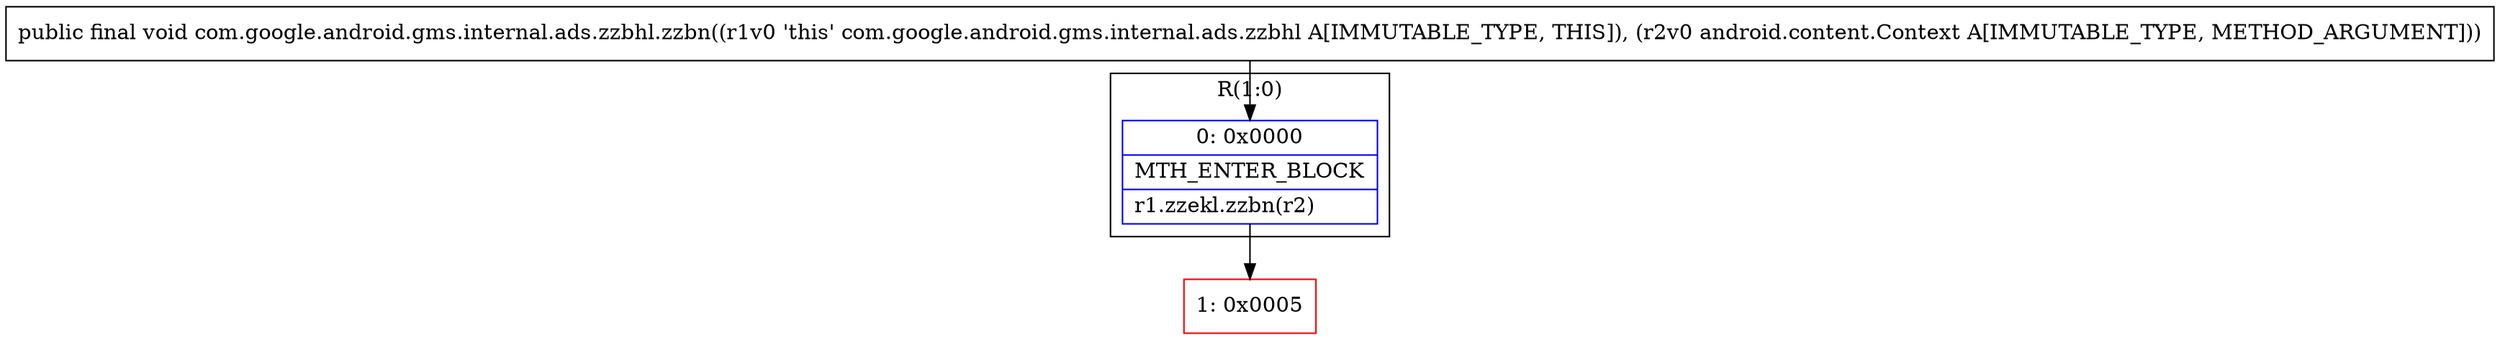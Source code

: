 digraph "CFG forcom.google.android.gms.internal.ads.zzbhl.zzbn(Landroid\/content\/Context;)V" {
subgraph cluster_Region_1432810690 {
label = "R(1:0)";
node [shape=record,color=blue];
Node_0 [shape=record,label="{0\:\ 0x0000|MTH_ENTER_BLOCK\l|r1.zzekl.zzbn(r2)\l}"];
}
Node_1 [shape=record,color=red,label="{1\:\ 0x0005}"];
MethodNode[shape=record,label="{public final void com.google.android.gms.internal.ads.zzbhl.zzbn((r1v0 'this' com.google.android.gms.internal.ads.zzbhl A[IMMUTABLE_TYPE, THIS]), (r2v0 android.content.Context A[IMMUTABLE_TYPE, METHOD_ARGUMENT])) }"];
MethodNode -> Node_0;
Node_0 -> Node_1;
}

